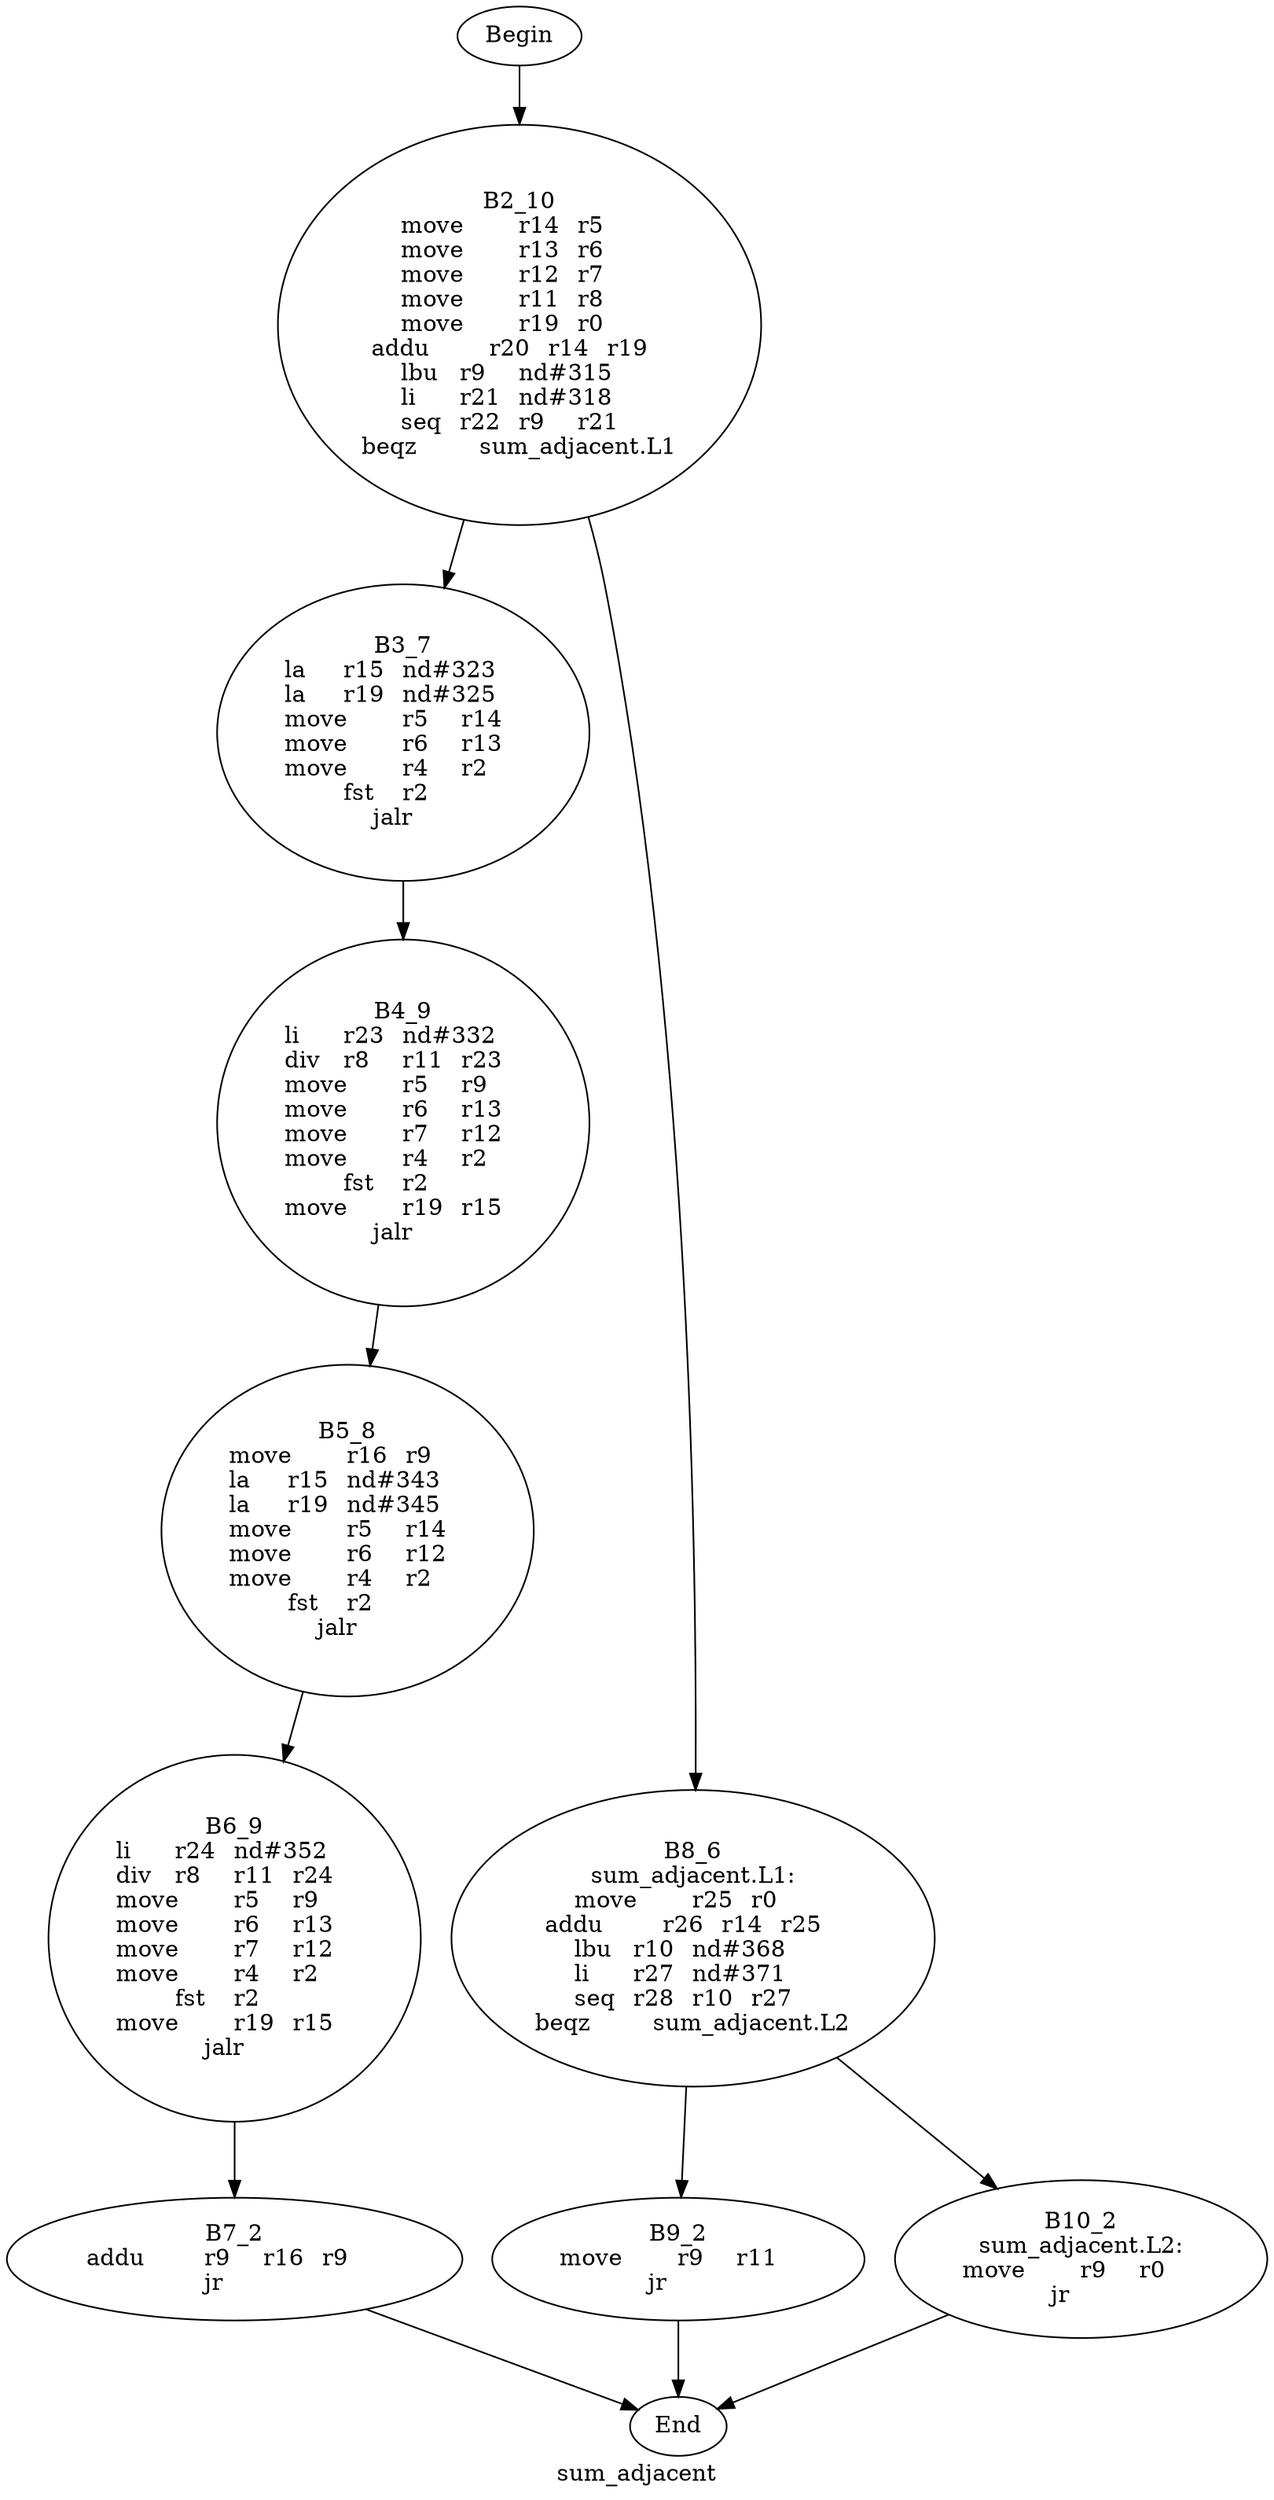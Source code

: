 digraph G{
	label = "sum_adjacent"	style = "dashed";
	color = purple;
	Node0 [label = "Begin"];
	Node0 -> {Node2 }
	Node1 [label = "End"];
	Node1 -> {}
	Node2 [label = "B2_10\nmove	r14	r5	\nmove	r13	r6	\nmove	r12	r7	\nmove	r11	r8	\nmove	r19	r0	\naddu	r20	r14	r19	\nlbu	r9	nd#315	\nli	r21	nd#318	\nseq	r22	r9	r21	\nbeqz	sum_adjacent.L1\n"];
	Node2 -> {Node3 Node8 }
	Node3 [label = "B3_7\nla	r15	nd#323	\nla	r19	nd#325	\nmove	r5	r14	\nmove	r6	r13	\nmove	r4	r2	\nfst	r2	\njalr	\n"];
	Node3 -> {Node4 }
	Node4 [label = "B4_9\nli	r23	nd#332	\ndiv	r8	r11	r23	\nmove	r5	r9	\nmove	r6	r13	\nmove	r7	r12	\nmove	r4	r2	\nfst	r2	\nmove	r19	r15	\njalr	\n"];
	Node4 -> {Node5 }
	Node5 [label = "B5_8\nmove	r16	r9	\nla	r15	nd#343	\nla	r19	nd#345	\nmove	r5	r14	\nmove	r6	r12	\nmove	r4	r2	\nfst	r2	\njalr	\n"];
	Node5 -> {Node6 }
	Node6 [label = "B6_9\nli	r24	nd#352	\ndiv	r8	r11	r24	\nmove	r5	r9	\nmove	r6	r13	\nmove	r7	r12	\nmove	r4	r2	\nfst	r2	\nmove	r19	r15	\njalr	\n"];
	Node6 -> {Node7 }
	Node7 [label = "B7_2\naddu	r9	r16	r9	\njr	\n"];
	Node7 -> {Node1 }
	Node8 [label = "B8_6\nsum_adjacent.L1:\nmove	r25	r0	\naddu	r26	r14	r25	\nlbu	r10	nd#368	\nli	r27	nd#371	\nseq	r28	r10	r27	\nbeqz	sum_adjacent.L2\n"];
	Node8 -> {Node9 Node10 }
	Node9 [label = "B9_2\nmove	r9	r11	\njr	\n"];
	Node9 -> {Node1 }
	Node10 [label = "B10_2\nsum_adjacent.L2:\nmove	r9	r0	\njr	\n"];
	Node10 -> {Node1 }
}
